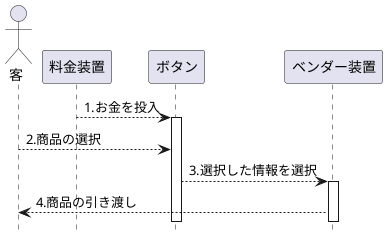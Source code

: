 @startuml
hide footbox
actor 客 as members
participant "料金装置" as boundary
participant "ボタン" as control
participant "ベンダー装置" as entity

boundary --> control : 1.お金を投入
activate control
members --> control : 2.商品の選択
control --> entity : 3.選択した情報を選択
activate entity
entity --> members : 4.商品の引き渡し
@enduml